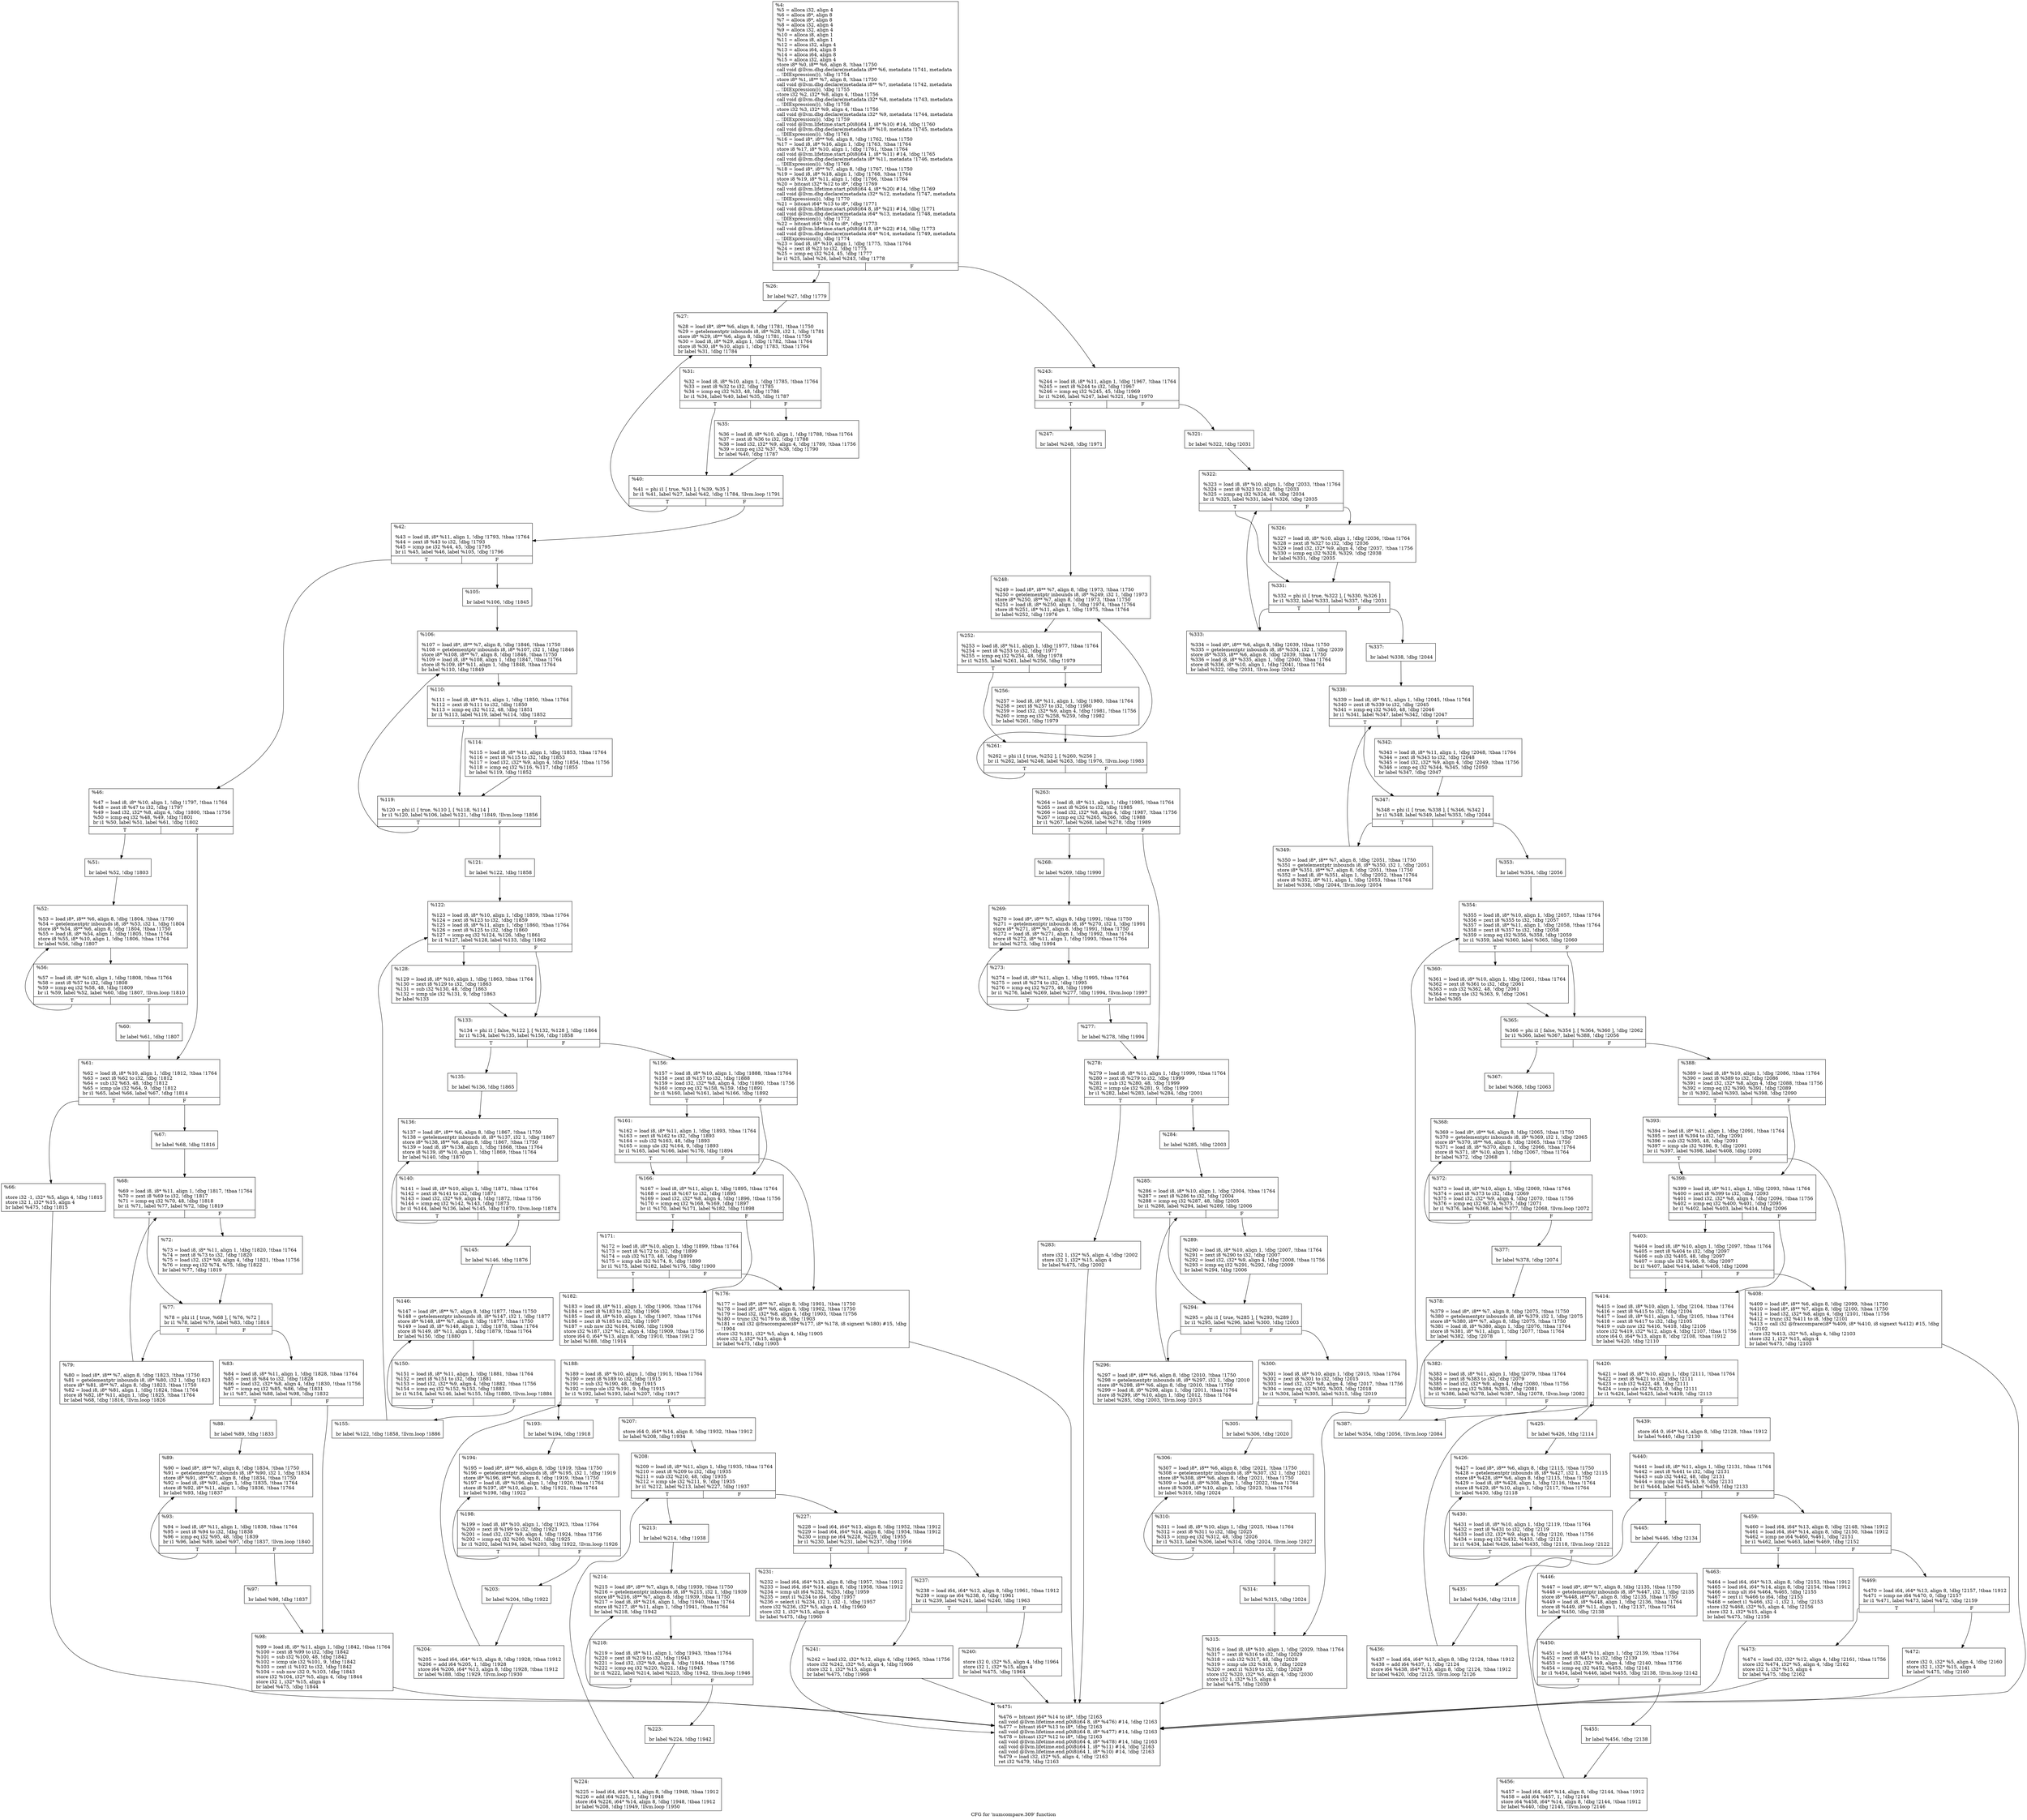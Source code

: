 digraph "CFG for 'numcompare.309' function" {
	label="CFG for 'numcompare.309' function";

	Node0x228cbb0 [shape=record,label="{%4:\l  %5 = alloca i32, align 4\l  %6 = alloca i8*, align 8\l  %7 = alloca i8*, align 8\l  %8 = alloca i32, align 4\l  %9 = alloca i32, align 4\l  %10 = alloca i8, align 1\l  %11 = alloca i8, align 1\l  %12 = alloca i32, align 4\l  %13 = alloca i64, align 8\l  %14 = alloca i64, align 8\l  %15 = alloca i32, align 4\l  store i8* %0, i8** %6, align 8, !tbaa !1750\l  call void @llvm.dbg.declare(metadata i8** %6, metadata !1741, metadata\l... !DIExpression()), !dbg !1754\l  store i8* %1, i8** %7, align 8, !tbaa !1750\l  call void @llvm.dbg.declare(metadata i8** %7, metadata !1742, metadata\l... !DIExpression()), !dbg !1755\l  store i32 %2, i32* %8, align 4, !tbaa !1756\l  call void @llvm.dbg.declare(metadata i32* %8, metadata !1743, metadata\l... !DIExpression()), !dbg !1758\l  store i32 %3, i32* %9, align 4, !tbaa !1756\l  call void @llvm.dbg.declare(metadata i32* %9, metadata !1744, metadata\l... !DIExpression()), !dbg !1759\l  call void @llvm.lifetime.start.p0i8(i64 1, i8* %10) #14, !dbg !1760\l  call void @llvm.dbg.declare(metadata i8* %10, metadata !1745, metadata\l... !DIExpression()), !dbg !1761\l  %16 = load i8*, i8** %6, align 8, !dbg !1762, !tbaa !1750\l  %17 = load i8, i8* %16, align 1, !dbg !1763, !tbaa !1764\l  store i8 %17, i8* %10, align 1, !dbg !1761, !tbaa !1764\l  call void @llvm.lifetime.start.p0i8(i64 1, i8* %11) #14, !dbg !1765\l  call void @llvm.dbg.declare(metadata i8* %11, metadata !1746, metadata\l... !DIExpression()), !dbg !1766\l  %18 = load i8*, i8** %7, align 8, !dbg !1767, !tbaa !1750\l  %19 = load i8, i8* %18, align 1, !dbg !1768, !tbaa !1764\l  store i8 %19, i8* %11, align 1, !dbg !1766, !tbaa !1764\l  %20 = bitcast i32* %12 to i8*, !dbg !1769\l  call void @llvm.lifetime.start.p0i8(i64 4, i8* %20) #14, !dbg !1769\l  call void @llvm.dbg.declare(metadata i32* %12, metadata !1747, metadata\l... !DIExpression()), !dbg !1770\l  %21 = bitcast i64* %13 to i8*, !dbg !1771\l  call void @llvm.lifetime.start.p0i8(i64 8, i8* %21) #14, !dbg !1771\l  call void @llvm.dbg.declare(metadata i64* %13, metadata !1748, metadata\l... !DIExpression()), !dbg !1772\l  %22 = bitcast i64* %14 to i8*, !dbg !1773\l  call void @llvm.lifetime.start.p0i8(i64 8, i8* %22) #14, !dbg !1773\l  call void @llvm.dbg.declare(metadata i64* %14, metadata !1749, metadata\l... !DIExpression()), !dbg !1774\l  %23 = load i8, i8* %10, align 1, !dbg !1775, !tbaa !1764\l  %24 = zext i8 %23 to i32, !dbg !1775\l  %25 = icmp eq i32 %24, 45, !dbg !1777\l  br i1 %25, label %26, label %243, !dbg !1778\l|{<s0>T|<s1>F}}"];
	Node0x228cbb0:s0 -> Node0x228e180;
	Node0x228cbb0:s1 -> Node0x228f580;
	Node0x228e180 [shape=record,label="{%26:\l\l  br label %27, !dbg !1779\l}"];
	Node0x228e180 -> Node0x228e1d0;
	Node0x228e1d0 [shape=record,label="{%27:\l\l  %28 = load i8*, i8** %6, align 8, !dbg !1781, !tbaa !1750\l  %29 = getelementptr inbounds i8, i8* %28, i32 1, !dbg !1781\l  store i8* %29, i8** %6, align 8, !dbg !1781, !tbaa !1750\l  %30 = load i8, i8* %29, align 1, !dbg !1782, !tbaa !1764\l  store i8 %30, i8* %10, align 1, !dbg !1783, !tbaa !1764\l  br label %31, !dbg !1784\l}"];
	Node0x228e1d0 -> Node0x228e220;
	Node0x228e220 [shape=record,label="{%31:\l\l  %32 = load i8, i8* %10, align 1, !dbg !1785, !tbaa !1764\l  %33 = zext i8 %32 to i32, !dbg !1785\l  %34 = icmp eq i32 %33, 48, !dbg !1786\l  br i1 %34, label %40, label %35, !dbg !1787\l|{<s0>T|<s1>F}}"];
	Node0x228e220:s0 -> Node0x228e2c0;
	Node0x228e220:s1 -> Node0x228e270;
	Node0x228e270 [shape=record,label="{%35:\l\l  %36 = load i8, i8* %10, align 1, !dbg !1788, !tbaa !1764\l  %37 = zext i8 %36 to i32, !dbg !1788\l  %38 = load i32, i32* %9, align 4, !dbg !1789, !tbaa !1756\l  %39 = icmp eq i32 %37, %38, !dbg !1790\l  br label %40, !dbg !1787\l}"];
	Node0x228e270 -> Node0x228e2c0;
	Node0x228e2c0 [shape=record,label="{%40:\l\l  %41 = phi i1 [ true, %31 ], [ %39, %35 ]\l  br i1 %41, label %27, label %42, !dbg !1784, !llvm.loop !1791\l|{<s0>T|<s1>F}}"];
	Node0x228e2c0:s0 -> Node0x228e1d0;
	Node0x228e2c0:s1 -> Node0x228e310;
	Node0x228e310 [shape=record,label="{%42:\l\l  %43 = load i8, i8* %11, align 1, !dbg !1793, !tbaa !1764\l  %44 = zext i8 %43 to i32, !dbg !1793\l  %45 = icmp ne i32 %44, 45, !dbg !1795\l  br i1 %45, label %46, label %105, !dbg !1796\l|{<s0>T|<s1>F}}"];
	Node0x228e310:s0 -> Node0x228e360;
	Node0x228e310:s1 -> Node0x228e900;
	Node0x228e360 [shape=record,label="{%46:\l\l  %47 = load i8, i8* %10, align 1, !dbg !1797, !tbaa !1764\l  %48 = zext i8 %47 to i32, !dbg !1797\l  %49 = load i32, i32* %8, align 4, !dbg !1800, !tbaa !1756\l  %50 = icmp eq i32 %48, %49, !dbg !1801\l  br i1 %50, label %51, label %61, !dbg !1802\l|{<s0>T|<s1>F}}"];
	Node0x228e360:s0 -> Node0x228e3b0;
	Node0x228e360:s1 -> Node0x228e4f0;
	Node0x228e3b0 [shape=record,label="{%51:\l\l  br label %52, !dbg !1803\l}"];
	Node0x228e3b0 -> Node0x228e400;
	Node0x228e400 [shape=record,label="{%52:\l\l  %53 = load i8*, i8** %6, align 8, !dbg !1804, !tbaa !1750\l  %54 = getelementptr inbounds i8, i8* %53, i32 1, !dbg !1804\l  store i8* %54, i8** %6, align 8, !dbg !1804, !tbaa !1750\l  %55 = load i8, i8* %54, align 1, !dbg !1805, !tbaa !1764\l  store i8 %55, i8* %10, align 1, !dbg !1806, !tbaa !1764\l  br label %56, !dbg !1807\l}"];
	Node0x228e400 -> Node0x228e450;
	Node0x228e450 [shape=record,label="{%56:\l\l  %57 = load i8, i8* %10, align 1, !dbg !1808, !tbaa !1764\l  %58 = zext i8 %57 to i32, !dbg !1808\l  %59 = icmp eq i32 %58, 48, !dbg !1809\l  br i1 %59, label %52, label %60, !dbg !1807, !llvm.loop !1810\l|{<s0>T|<s1>F}}"];
	Node0x228e450:s0 -> Node0x228e400;
	Node0x228e450:s1 -> Node0x228e4a0;
	Node0x228e4a0 [shape=record,label="{%60:\l\l  br label %61, !dbg !1807\l}"];
	Node0x228e4a0 -> Node0x228e4f0;
	Node0x228e4f0 [shape=record,label="{%61:\l\l  %62 = load i8, i8* %10, align 1, !dbg !1812, !tbaa !1764\l  %63 = zext i8 %62 to i32, !dbg !1812\l  %64 = sub i32 %63, 48, !dbg !1812\l  %65 = icmp ule i32 %64, 9, !dbg !1812\l  br i1 %65, label %66, label %67, !dbg !1814\l|{<s0>T|<s1>F}}"];
	Node0x228e4f0:s0 -> Node0x228e540;
	Node0x228e4f0:s1 -> Node0x228e590;
	Node0x228e540 [shape=record,label="{%66:\l\l  store i32 -1, i32* %5, align 4, !dbg !1815\l  store i32 1, i32* %15, align 4\l  br label %475, !dbg !1815\l}"];
	Node0x228e540 -> Node0x2290b10;
	Node0x228e590 [shape=record,label="{%67:\l\l  br label %68, !dbg !1816\l}"];
	Node0x228e590 -> Node0x228e5e0;
	Node0x228e5e0 [shape=record,label="{%68:\l\l  %69 = load i8, i8* %11, align 1, !dbg !1817, !tbaa !1764\l  %70 = zext i8 %69 to i32, !dbg !1817\l  %71 = icmp eq i32 %70, 48, !dbg !1818\l  br i1 %71, label %77, label %72, !dbg !1819\l|{<s0>T|<s1>F}}"];
	Node0x228e5e0:s0 -> Node0x228e680;
	Node0x228e5e0:s1 -> Node0x228e630;
	Node0x228e630 [shape=record,label="{%72:\l\l  %73 = load i8, i8* %11, align 1, !dbg !1820, !tbaa !1764\l  %74 = zext i8 %73 to i32, !dbg !1820\l  %75 = load i32, i32* %9, align 4, !dbg !1821, !tbaa !1756\l  %76 = icmp eq i32 %74, %75, !dbg !1822\l  br label %77, !dbg !1819\l}"];
	Node0x228e630 -> Node0x228e680;
	Node0x228e680 [shape=record,label="{%77:\l\l  %78 = phi i1 [ true, %68 ], [ %76, %72 ]\l  br i1 %78, label %79, label %83, !dbg !1816\l|{<s0>T|<s1>F}}"];
	Node0x228e680:s0 -> Node0x228e6d0;
	Node0x228e680:s1 -> Node0x228e720;
	Node0x228e6d0 [shape=record,label="{%79:\l\l  %80 = load i8*, i8** %7, align 8, !dbg !1823, !tbaa !1750\l  %81 = getelementptr inbounds i8, i8* %80, i32 1, !dbg !1823\l  store i8* %81, i8** %7, align 8, !dbg !1823, !tbaa !1750\l  %82 = load i8, i8* %81, align 1, !dbg !1824, !tbaa !1764\l  store i8 %82, i8* %11, align 1, !dbg !1825, !tbaa !1764\l  br label %68, !dbg !1816, !llvm.loop !1826\l}"];
	Node0x228e6d0 -> Node0x228e5e0;
	Node0x228e720 [shape=record,label="{%83:\l\l  %84 = load i8, i8* %11, align 1, !dbg !1828, !tbaa !1764\l  %85 = zext i8 %84 to i32, !dbg !1828\l  %86 = load i32, i32* %8, align 4, !dbg !1830, !tbaa !1756\l  %87 = icmp eq i32 %85, %86, !dbg !1831\l  br i1 %87, label %88, label %98, !dbg !1832\l|{<s0>T|<s1>F}}"];
	Node0x228e720:s0 -> Node0x228e770;
	Node0x228e720:s1 -> Node0x228e8b0;
	Node0x228e770 [shape=record,label="{%88:\l\l  br label %89, !dbg !1833\l}"];
	Node0x228e770 -> Node0x228e7c0;
	Node0x228e7c0 [shape=record,label="{%89:\l\l  %90 = load i8*, i8** %7, align 8, !dbg !1834, !tbaa !1750\l  %91 = getelementptr inbounds i8, i8* %90, i32 1, !dbg !1834\l  store i8* %91, i8** %7, align 8, !dbg !1834, !tbaa !1750\l  %92 = load i8, i8* %91, align 1, !dbg !1835, !tbaa !1764\l  store i8 %92, i8* %11, align 1, !dbg !1836, !tbaa !1764\l  br label %93, !dbg !1837\l}"];
	Node0x228e7c0 -> Node0x228e810;
	Node0x228e810 [shape=record,label="{%93:\l\l  %94 = load i8, i8* %11, align 1, !dbg !1838, !tbaa !1764\l  %95 = zext i8 %94 to i32, !dbg !1838\l  %96 = icmp eq i32 %95, 48, !dbg !1839\l  br i1 %96, label %89, label %97, !dbg !1837, !llvm.loop !1840\l|{<s0>T|<s1>F}}"];
	Node0x228e810:s0 -> Node0x228e7c0;
	Node0x228e810:s1 -> Node0x228e860;
	Node0x228e860 [shape=record,label="{%97:\l\l  br label %98, !dbg !1837\l}"];
	Node0x228e860 -> Node0x228e8b0;
	Node0x228e8b0 [shape=record,label="{%98:\l\l  %99 = load i8, i8* %11, align 1, !dbg !1842, !tbaa !1764\l  %100 = zext i8 %99 to i32, !dbg !1842\l  %101 = sub i32 %100, 48, !dbg !1842\l  %102 = icmp ule i32 %101, 9, !dbg !1842\l  %103 = zext i1 %102 to i32, !dbg !1842\l  %104 = sub nsw i32 0, %103, !dbg !1843\l  store i32 %104, i32* %5, align 4, !dbg !1844\l  store i32 1, i32* %15, align 4\l  br label %475, !dbg !1844\l}"];
	Node0x228e8b0 -> Node0x2290b10;
	Node0x228e900 [shape=record,label="{%105:\l\l  br label %106, !dbg !1845\l}"];
	Node0x228e900 -> Node0x228e950;
	Node0x228e950 [shape=record,label="{%106:\l\l  %107 = load i8*, i8** %7, align 8, !dbg !1846, !tbaa !1750\l  %108 = getelementptr inbounds i8, i8* %107, i32 1, !dbg !1846\l  store i8* %108, i8** %7, align 8, !dbg !1846, !tbaa !1750\l  %109 = load i8, i8* %108, align 1, !dbg !1847, !tbaa !1764\l  store i8 %109, i8* %11, align 1, !dbg !1848, !tbaa !1764\l  br label %110, !dbg !1849\l}"];
	Node0x228e950 -> Node0x228e9a0;
	Node0x228e9a0 [shape=record,label="{%110:\l\l  %111 = load i8, i8* %11, align 1, !dbg !1850, !tbaa !1764\l  %112 = zext i8 %111 to i32, !dbg !1850\l  %113 = icmp eq i32 %112, 48, !dbg !1851\l  br i1 %113, label %119, label %114, !dbg !1852\l|{<s0>T|<s1>F}}"];
	Node0x228e9a0:s0 -> Node0x228ea40;
	Node0x228e9a0:s1 -> Node0x228e9f0;
	Node0x228e9f0 [shape=record,label="{%114:\l\l  %115 = load i8, i8* %11, align 1, !dbg !1853, !tbaa !1764\l  %116 = zext i8 %115 to i32, !dbg !1853\l  %117 = load i32, i32* %9, align 4, !dbg !1854, !tbaa !1756\l  %118 = icmp eq i32 %116, %117, !dbg !1855\l  br label %119, !dbg !1852\l}"];
	Node0x228e9f0 -> Node0x228ea40;
	Node0x228ea40 [shape=record,label="{%119:\l\l  %120 = phi i1 [ true, %110 ], [ %118, %114 ]\l  br i1 %120, label %106, label %121, !dbg !1849, !llvm.loop !1856\l|{<s0>T|<s1>F}}"];
	Node0x228ea40:s0 -> Node0x228e950;
	Node0x228ea40:s1 -> Node0x228ea90;
	Node0x228ea90 [shape=record,label="{%121:\l\l  br label %122, !dbg !1858\l}"];
	Node0x228ea90 -> Node0x228eae0;
	Node0x228eae0 [shape=record,label="{%122:\l\l  %123 = load i8, i8* %10, align 1, !dbg !1859, !tbaa !1764\l  %124 = zext i8 %123 to i32, !dbg !1859\l  %125 = load i8, i8* %11, align 1, !dbg !1860, !tbaa !1764\l  %126 = zext i8 %125 to i32, !dbg !1860\l  %127 = icmp eq i32 %124, %126, !dbg !1861\l  br i1 %127, label %128, label %133, !dbg !1862\l|{<s0>T|<s1>F}}"];
	Node0x228eae0:s0 -> Node0x228eb30;
	Node0x228eae0:s1 -> Node0x228eb80;
	Node0x228eb30 [shape=record,label="{%128:\l\l  %129 = load i8, i8* %10, align 1, !dbg !1863, !tbaa !1764\l  %130 = zext i8 %129 to i32, !dbg !1863\l  %131 = sub i32 %130, 48, !dbg !1863\l  %132 = icmp ule i32 %131, 9, !dbg !1863\l  br label %133\l}"];
	Node0x228eb30 -> Node0x228eb80;
	Node0x228eb80 [shape=record,label="{%133:\l\l  %134 = phi i1 [ false, %122 ], [ %132, %128 ], !dbg !1864\l  br i1 %134, label %135, label %156, !dbg !1858\l|{<s0>T|<s1>F}}"];
	Node0x228eb80:s0 -> Node0x228ebd0;
	Node0x228eb80:s1 -> Node0x228ee00;
	Node0x228ebd0 [shape=record,label="{%135:\l\l  br label %136, !dbg !1865\l}"];
	Node0x228ebd0 -> Node0x228ec20;
	Node0x228ec20 [shape=record,label="{%136:\l\l  %137 = load i8*, i8** %6, align 8, !dbg !1867, !tbaa !1750\l  %138 = getelementptr inbounds i8, i8* %137, i32 1, !dbg !1867\l  store i8* %138, i8** %6, align 8, !dbg !1867, !tbaa !1750\l  %139 = load i8, i8* %138, align 1, !dbg !1868, !tbaa !1764\l  store i8 %139, i8* %10, align 1, !dbg !1869, !tbaa !1764\l  br label %140, !dbg !1870\l}"];
	Node0x228ec20 -> Node0x228ec70;
	Node0x228ec70 [shape=record,label="{%140:\l\l  %141 = load i8, i8* %10, align 1, !dbg !1871, !tbaa !1764\l  %142 = zext i8 %141 to i32, !dbg !1871\l  %143 = load i32, i32* %9, align 4, !dbg !1872, !tbaa !1756\l  %144 = icmp eq i32 %142, %143, !dbg !1873\l  br i1 %144, label %136, label %145, !dbg !1870, !llvm.loop !1874\l|{<s0>T|<s1>F}}"];
	Node0x228ec70:s0 -> Node0x228ec20;
	Node0x228ec70:s1 -> Node0x228ecc0;
	Node0x228ecc0 [shape=record,label="{%145:\l\l  br label %146, !dbg !1876\l}"];
	Node0x228ecc0 -> Node0x228ed10;
	Node0x228ed10 [shape=record,label="{%146:\l\l  %147 = load i8*, i8** %7, align 8, !dbg !1877, !tbaa !1750\l  %148 = getelementptr inbounds i8, i8* %147, i32 1, !dbg !1877\l  store i8* %148, i8** %7, align 8, !dbg !1877, !tbaa !1750\l  %149 = load i8, i8* %148, align 1, !dbg !1878, !tbaa !1764\l  store i8 %149, i8* %11, align 1, !dbg !1879, !tbaa !1764\l  br label %150, !dbg !1880\l}"];
	Node0x228ed10 -> Node0x228ed60;
	Node0x228ed60 [shape=record,label="{%150:\l\l  %151 = load i8, i8* %11, align 1, !dbg !1881, !tbaa !1764\l  %152 = zext i8 %151 to i32, !dbg !1881\l  %153 = load i32, i32* %9, align 4, !dbg !1882, !tbaa !1756\l  %154 = icmp eq i32 %152, %153, !dbg !1883\l  br i1 %154, label %146, label %155, !dbg !1880, !llvm.loop !1884\l|{<s0>T|<s1>F}}"];
	Node0x228ed60:s0 -> Node0x228ed10;
	Node0x228ed60:s1 -> Node0x228edb0;
	Node0x228edb0 [shape=record,label="{%155:\l\l  br label %122, !dbg !1858, !llvm.loop !1886\l}"];
	Node0x228edb0 -> Node0x228eae0;
	Node0x228ee00 [shape=record,label="{%156:\l\l  %157 = load i8, i8* %10, align 1, !dbg !1888, !tbaa !1764\l  %158 = zext i8 %157 to i32, !dbg !1888\l  %159 = load i32, i32* %8, align 4, !dbg !1890, !tbaa !1756\l  %160 = icmp eq i32 %158, %159, !dbg !1891\l  br i1 %160, label %161, label %166, !dbg !1892\l|{<s0>T|<s1>F}}"];
	Node0x228ee00:s0 -> Node0x228ee50;
	Node0x228ee00:s1 -> Node0x228eea0;
	Node0x228ee50 [shape=record,label="{%161:\l\l  %162 = load i8, i8* %11, align 1, !dbg !1893, !tbaa !1764\l  %163 = zext i8 %162 to i32, !dbg !1893\l  %164 = sub i32 %163, 48, !dbg !1893\l  %165 = icmp ule i32 %164, 9, !dbg !1893\l  br i1 %165, label %166, label %176, !dbg !1894\l|{<s0>T|<s1>F}}"];
	Node0x228ee50:s0 -> Node0x228eea0;
	Node0x228ee50:s1 -> Node0x228ef40;
	Node0x228eea0 [shape=record,label="{%166:\l\l  %167 = load i8, i8* %11, align 1, !dbg !1895, !tbaa !1764\l  %168 = zext i8 %167 to i32, !dbg !1895\l  %169 = load i32, i32* %8, align 4, !dbg !1896, !tbaa !1756\l  %170 = icmp eq i32 %168, %169, !dbg !1897\l  br i1 %170, label %171, label %182, !dbg !1898\l|{<s0>T|<s1>F}}"];
	Node0x228eea0:s0 -> Node0x228eef0;
	Node0x228eea0:s1 -> Node0x228ef90;
	Node0x228eef0 [shape=record,label="{%171:\l\l  %172 = load i8, i8* %10, align 1, !dbg !1899, !tbaa !1764\l  %173 = zext i8 %172 to i32, !dbg !1899\l  %174 = sub i32 %173, 48, !dbg !1899\l  %175 = icmp ule i32 %174, 9, !dbg !1899\l  br i1 %175, label %182, label %176, !dbg !1900\l|{<s0>T|<s1>F}}"];
	Node0x228eef0:s0 -> Node0x228ef90;
	Node0x228eef0:s1 -> Node0x228ef40;
	Node0x228ef40 [shape=record,label="{%176:\l\l  %177 = load i8*, i8** %7, align 8, !dbg !1901, !tbaa !1750\l  %178 = load i8*, i8** %6, align 8, !dbg !1902, !tbaa !1750\l  %179 = load i32, i32* %8, align 4, !dbg !1903, !tbaa !1756\l  %180 = trunc i32 %179 to i8, !dbg !1903\l  %181 = call i32 @fraccompare(i8* %177, i8* %178, i8 signext %180) #15, !dbg\l... !1904\l  store i32 %181, i32* %5, align 4, !dbg !1905\l  store i32 1, i32* %15, align 4\l  br label %475, !dbg !1905\l}"];
	Node0x228ef40 -> Node0x2290b10;
	Node0x228ef90 [shape=record,label="{%182:\l\l  %183 = load i8, i8* %11, align 1, !dbg !1906, !tbaa !1764\l  %184 = zext i8 %183 to i32, !dbg !1906\l  %185 = load i8, i8* %10, align 1, !dbg !1907, !tbaa !1764\l  %186 = zext i8 %185 to i32, !dbg !1907\l  %187 = sub nsw i32 %184, %186, !dbg !1908\l  store i32 %187, i32* %12, align 4, !dbg !1909, !tbaa !1756\l  store i64 0, i64* %13, align 8, !dbg !1910, !tbaa !1912\l  br label %188, !dbg !1914\l}"];
	Node0x228ef90 -> Node0x228efe0;
	Node0x228efe0 [shape=record,label="{%188:\l\l  %189 = load i8, i8* %10, align 1, !dbg !1915, !tbaa !1764\l  %190 = zext i8 %189 to i32, !dbg !1915\l  %191 = sub i32 %190, 48, !dbg !1915\l  %192 = icmp ule i32 %191, 9, !dbg !1915\l  br i1 %192, label %193, label %207, !dbg !1917\l|{<s0>T|<s1>F}}"];
	Node0x228efe0:s0 -> Node0x228f030;
	Node0x228efe0:s1 -> Node0x228f1c0;
	Node0x228f030 [shape=record,label="{%193:\l\l  br label %194, !dbg !1918\l}"];
	Node0x228f030 -> Node0x228f080;
	Node0x228f080 [shape=record,label="{%194:\l\l  %195 = load i8*, i8** %6, align 8, !dbg !1919, !tbaa !1750\l  %196 = getelementptr inbounds i8, i8* %195, i32 1, !dbg !1919\l  store i8* %196, i8** %6, align 8, !dbg !1919, !tbaa !1750\l  %197 = load i8, i8* %196, align 1, !dbg !1920, !tbaa !1764\l  store i8 %197, i8* %10, align 1, !dbg !1921, !tbaa !1764\l  br label %198, !dbg !1922\l}"];
	Node0x228f080 -> Node0x228f0d0;
	Node0x228f0d0 [shape=record,label="{%198:\l\l  %199 = load i8, i8* %10, align 1, !dbg !1923, !tbaa !1764\l  %200 = zext i8 %199 to i32, !dbg !1923\l  %201 = load i32, i32* %9, align 4, !dbg !1924, !tbaa !1756\l  %202 = icmp eq i32 %200, %201, !dbg !1925\l  br i1 %202, label %194, label %203, !dbg !1922, !llvm.loop !1926\l|{<s0>T|<s1>F}}"];
	Node0x228f0d0:s0 -> Node0x228f080;
	Node0x228f0d0:s1 -> Node0x228f120;
	Node0x228f120 [shape=record,label="{%203:\l\l  br label %204, !dbg !1922\l}"];
	Node0x228f120 -> Node0x228f170;
	Node0x228f170 [shape=record,label="{%204:\l\l  %205 = load i64, i64* %13, align 8, !dbg !1928, !tbaa !1912\l  %206 = add i64 %205, 1, !dbg !1928\l  store i64 %206, i64* %13, align 8, !dbg !1928, !tbaa !1912\l  br label %188, !dbg !1929, !llvm.loop !1930\l}"];
	Node0x228f170 -> Node0x228efe0;
	Node0x228f1c0 [shape=record,label="{%207:\l\l  store i64 0, i64* %14, align 8, !dbg !1932, !tbaa !1912\l  br label %208, !dbg !1934\l}"];
	Node0x228f1c0 -> Node0x228f210;
	Node0x228f210 [shape=record,label="{%208:\l\l  %209 = load i8, i8* %11, align 1, !dbg !1935, !tbaa !1764\l  %210 = zext i8 %209 to i32, !dbg !1935\l  %211 = sub i32 %210, 48, !dbg !1935\l  %212 = icmp ule i32 %211, 9, !dbg !1935\l  br i1 %212, label %213, label %227, !dbg !1937\l|{<s0>T|<s1>F}}"];
	Node0x228f210:s0 -> Node0x228f260;
	Node0x228f210:s1 -> Node0x228f3f0;
	Node0x228f260 [shape=record,label="{%213:\l\l  br label %214, !dbg !1938\l}"];
	Node0x228f260 -> Node0x228f2b0;
	Node0x228f2b0 [shape=record,label="{%214:\l\l  %215 = load i8*, i8** %7, align 8, !dbg !1939, !tbaa !1750\l  %216 = getelementptr inbounds i8, i8* %215, i32 1, !dbg !1939\l  store i8* %216, i8** %7, align 8, !dbg !1939, !tbaa !1750\l  %217 = load i8, i8* %216, align 1, !dbg !1940, !tbaa !1764\l  store i8 %217, i8* %11, align 1, !dbg !1941, !tbaa !1764\l  br label %218, !dbg !1942\l}"];
	Node0x228f2b0 -> Node0x228f300;
	Node0x228f300 [shape=record,label="{%218:\l\l  %219 = load i8, i8* %11, align 1, !dbg !1943, !tbaa !1764\l  %220 = zext i8 %219 to i32, !dbg !1943\l  %221 = load i32, i32* %9, align 4, !dbg !1944, !tbaa !1756\l  %222 = icmp eq i32 %220, %221, !dbg !1945\l  br i1 %222, label %214, label %223, !dbg !1942, !llvm.loop !1946\l|{<s0>T|<s1>F}}"];
	Node0x228f300:s0 -> Node0x228f2b0;
	Node0x228f300:s1 -> Node0x228f350;
	Node0x228f350 [shape=record,label="{%223:\l\l  br label %224, !dbg !1942\l}"];
	Node0x228f350 -> Node0x228f3a0;
	Node0x228f3a0 [shape=record,label="{%224:\l\l  %225 = load i64, i64* %14, align 8, !dbg !1948, !tbaa !1912\l  %226 = add i64 %225, 1, !dbg !1948\l  store i64 %226, i64* %14, align 8, !dbg !1948, !tbaa !1912\l  br label %208, !dbg !1949, !llvm.loop !1950\l}"];
	Node0x228f3a0 -> Node0x228f210;
	Node0x228f3f0 [shape=record,label="{%227:\l\l  %228 = load i64, i64* %13, align 8, !dbg !1952, !tbaa !1912\l  %229 = load i64, i64* %14, align 8, !dbg !1954, !tbaa !1912\l  %230 = icmp ne i64 %228, %229, !dbg !1955\l  br i1 %230, label %231, label %237, !dbg !1956\l|{<s0>T|<s1>F}}"];
	Node0x228f3f0:s0 -> Node0x228f440;
	Node0x228f3f0:s1 -> Node0x228f490;
	Node0x228f440 [shape=record,label="{%231:\l\l  %232 = load i64, i64* %13, align 8, !dbg !1957, !tbaa !1912\l  %233 = load i64, i64* %14, align 8, !dbg !1958, !tbaa !1912\l  %234 = icmp ult i64 %232, %233, !dbg !1959\l  %235 = zext i1 %234 to i64, !dbg !1957\l  %236 = select i1 %234, i32 1, i32 -1, !dbg !1957\l  store i32 %236, i32* %5, align 4, !dbg !1960\l  store i32 1, i32* %15, align 4\l  br label %475, !dbg !1960\l}"];
	Node0x228f440 -> Node0x2290b10;
	Node0x228f490 [shape=record,label="{%237:\l\l  %238 = load i64, i64* %13, align 8, !dbg !1961, !tbaa !1912\l  %239 = icmp ne i64 %238, 0, !dbg !1961\l  br i1 %239, label %241, label %240, !dbg !1963\l|{<s0>T|<s1>F}}"];
	Node0x228f490:s0 -> Node0x228f530;
	Node0x228f490:s1 -> Node0x228f4e0;
	Node0x228f4e0 [shape=record,label="{%240:\l\l  store i32 0, i32* %5, align 4, !dbg !1964\l  store i32 1, i32* %15, align 4\l  br label %475, !dbg !1964\l}"];
	Node0x228f4e0 -> Node0x2290b10;
	Node0x228f530 [shape=record,label="{%241:\l\l  %242 = load i32, i32* %12, align 4, !dbg !1965, !tbaa !1756\l  store i32 %242, i32* %5, align 4, !dbg !1966\l  store i32 1, i32* %15, align 4\l  br label %475, !dbg !1966\l}"];
	Node0x228f530 -> Node0x2290b10;
	Node0x228f580 [shape=record,label="{%243:\l\l  %244 = load i8, i8* %11, align 1, !dbg !1967, !tbaa !1764\l  %245 = zext i8 %244 to i32, !dbg !1967\l  %246 = icmp eq i32 %245, 45, !dbg !1969\l  br i1 %246, label %247, label %321, !dbg !1970\l|{<s0>T|<s1>F}}"];
	Node0x228f580:s0 -> Node0x228f5d0;
	Node0x228f580:s1 -> Node0x228fd00;
	Node0x228f5d0 [shape=record,label="{%247:\l\l  br label %248, !dbg !1971\l}"];
	Node0x228f5d0 -> Node0x228f620;
	Node0x228f620 [shape=record,label="{%248:\l\l  %249 = load i8*, i8** %7, align 8, !dbg !1973, !tbaa !1750\l  %250 = getelementptr inbounds i8, i8* %249, i32 1, !dbg !1973\l  store i8* %250, i8** %7, align 8, !dbg !1973, !tbaa !1750\l  %251 = load i8, i8* %250, align 1, !dbg !1974, !tbaa !1764\l  store i8 %251, i8* %11, align 1, !dbg !1975, !tbaa !1764\l  br label %252, !dbg !1976\l}"];
	Node0x228f620 -> Node0x228f670;
	Node0x228f670 [shape=record,label="{%252:\l\l  %253 = load i8, i8* %11, align 1, !dbg !1977, !tbaa !1764\l  %254 = zext i8 %253 to i32, !dbg !1977\l  %255 = icmp eq i32 %254, 48, !dbg !1978\l  br i1 %255, label %261, label %256, !dbg !1979\l|{<s0>T|<s1>F}}"];
	Node0x228f670:s0 -> Node0x228f710;
	Node0x228f670:s1 -> Node0x228f6c0;
	Node0x228f6c0 [shape=record,label="{%256:\l\l  %257 = load i8, i8* %11, align 1, !dbg !1980, !tbaa !1764\l  %258 = zext i8 %257 to i32, !dbg !1980\l  %259 = load i32, i32* %9, align 4, !dbg !1981, !tbaa !1756\l  %260 = icmp eq i32 %258, %259, !dbg !1982\l  br label %261, !dbg !1979\l}"];
	Node0x228f6c0 -> Node0x228f710;
	Node0x228f710 [shape=record,label="{%261:\l\l  %262 = phi i1 [ true, %252 ], [ %260, %256 ]\l  br i1 %262, label %248, label %263, !dbg !1976, !llvm.loop !1983\l|{<s0>T|<s1>F}}"];
	Node0x228f710:s0 -> Node0x228f620;
	Node0x228f710:s1 -> Node0x228f760;
	Node0x228f760 [shape=record,label="{%263:\l\l  %264 = load i8, i8* %11, align 1, !dbg !1985, !tbaa !1764\l  %265 = zext i8 %264 to i32, !dbg !1985\l  %266 = load i32, i32* %8, align 4, !dbg !1987, !tbaa !1756\l  %267 = icmp eq i32 %265, %266, !dbg !1988\l  br i1 %267, label %268, label %278, !dbg !1989\l|{<s0>T|<s1>F}}"];
	Node0x228f760:s0 -> Node0x228f7b0;
	Node0x228f760:s1 -> Node0x228f8f0;
	Node0x228f7b0 [shape=record,label="{%268:\l\l  br label %269, !dbg !1990\l}"];
	Node0x228f7b0 -> Node0x228f800;
	Node0x228f800 [shape=record,label="{%269:\l\l  %270 = load i8*, i8** %7, align 8, !dbg !1991, !tbaa !1750\l  %271 = getelementptr inbounds i8, i8* %270, i32 1, !dbg !1991\l  store i8* %271, i8** %7, align 8, !dbg !1991, !tbaa !1750\l  %272 = load i8, i8* %271, align 1, !dbg !1992, !tbaa !1764\l  store i8 %272, i8* %11, align 1, !dbg !1993, !tbaa !1764\l  br label %273, !dbg !1994\l}"];
	Node0x228f800 -> Node0x228f850;
	Node0x228f850 [shape=record,label="{%273:\l\l  %274 = load i8, i8* %11, align 1, !dbg !1995, !tbaa !1764\l  %275 = zext i8 %274 to i32, !dbg !1995\l  %276 = icmp eq i32 %275, 48, !dbg !1996\l  br i1 %276, label %269, label %277, !dbg !1994, !llvm.loop !1997\l|{<s0>T|<s1>F}}"];
	Node0x228f850:s0 -> Node0x228f800;
	Node0x228f850:s1 -> Node0x228f8a0;
	Node0x228f8a0 [shape=record,label="{%277:\l\l  br label %278, !dbg !1994\l}"];
	Node0x228f8a0 -> Node0x228f8f0;
	Node0x228f8f0 [shape=record,label="{%278:\l\l  %279 = load i8, i8* %11, align 1, !dbg !1999, !tbaa !1764\l  %280 = zext i8 %279 to i32, !dbg !1999\l  %281 = sub i32 %280, 48, !dbg !1999\l  %282 = icmp ule i32 %281, 9, !dbg !1999\l  br i1 %282, label %283, label %284, !dbg !2001\l|{<s0>T|<s1>F}}"];
	Node0x228f8f0:s0 -> Node0x228f940;
	Node0x228f8f0:s1 -> Node0x228f990;
	Node0x228f940 [shape=record,label="{%283:\l\l  store i32 1, i32* %5, align 4, !dbg !2002\l  store i32 1, i32* %15, align 4\l  br label %475, !dbg !2002\l}"];
	Node0x228f940 -> Node0x2290b10;
	Node0x228f990 [shape=record,label="{%284:\l\l  br label %285, !dbg !2003\l}"];
	Node0x228f990 -> Node0x228f9e0;
	Node0x228f9e0 [shape=record,label="{%285:\l\l  %286 = load i8, i8* %10, align 1, !dbg !2004, !tbaa !1764\l  %287 = zext i8 %286 to i32, !dbg !2004\l  %288 = icmp eq i32 %287, 48, !dbg !2005\l  br i1 %288, label %294, label %289, !dbg !2006\l|{<s0>T|<s1>F}}"];
	Node0x228f9e0:s0 -> Node0x228fa80;
	Node0x228f9e0:s1 -> Node0x228fa30;
	Node0x228fa30 [shape=record,label="{%289:\l\l  %290 = load i8, i8* %10, align 1, !dbg !2007, !tbaa !1764\l  %291 = zext i8 %290 to i32, !dbg !2007\l  %292 = load i32, i32* %9, align 4, !dbg !2008, !tbaa !1756\l  %293 = icmp eq i32 %291, %292, !dbg !2009\l  br label %294, !dbg !2006\l}"];
	Node0x228fa30 -> Node0x228fa80;
	Node0x228fa80 [shape=record,label="{%294:\l\l  %295 = phi i1 [ true, %285 ], [ %293, %289 ]\l  br i1 %295, label %296, label %300, !dbg !2003\l|{<s0>T|<s1>F}}"];
	Node0x228fa80:s0 -> Node0x228fad0;
	Node0x228fa80:s1 -> Node0x228fb20;
	Node0x228fad0 [shape=record,label="{%296:\l\l  %297 = load i8*, i8** %6, align 8, !dbg !2010, !tbaa !1750\l  %298 = getelementptr inbounds i8, i8* %297, i32 1, !dbg !2010\l  store i8* %298, i8** %6, align 8, !dbg !2010, !tbaa !1750\l  %299 = load i8, i8* %298, align 1, !dbg !2011, !tbaa !1764\l  store i8 %299, i8* %10, align 1, !dbg !2012, !tbaa !1764\l  br label %285, !dbg !2003, !llvm.loop !2013\l}"];
	Node0x228fad0 -> Node0x228f9e0;
	Node0x228fb20 [shape=record,label="{%300:\l\l  %301 = load i8, i8* %10, align 1, !dbg !2015, !tbaa !1764\l  %302 = zext i8 %301 to i32, !dbg !2015\l  %303 = load i32, i32* %8, align 4, !dbg !2017, !tbaa !1756\l  %304 = icmp eq i32 %302, %303, !dbg !2018\l  br i1 %304, label %305, label %315, !dbg !2019\l|{<s0>T|<s1>F}}"];
	Node0x228fb20:s0 -> Node0x228fb70;
	Node0x228fb20:s1 -> Node0x228fcb0;
	Node0x228fb70 [shape=record,label="{%305:\l\l  br label %306, !dbg !2020\l}"];
	Node0x228fb70 -> Node0x228fbc0;
	Node0x228fbc0 [shape=record,label="{%306:\l\l  %307 = load i8*, i8** %6, align 8, !dbg !2021, !tbaa !1750\l  %308 = getelementptr inbounds i8, i8* %307, i32 1, !dbg !2021\l  store i8* %308, i8** %6, align 8, !dbg !2021, !tbaa !1750\l  %309 = load i8, i8* %308, align 1, !dbg !2022, !tbaa !1764\l  store i8 %309, i8* %10, align 1, !dbg !2023, !tbaa !1764\l  br label %310, !dbg !2024\l}"];
	Node0x228fbc0 -> Node0x228fc10;
	Node0x228fc10 [shape=record,label="{%310:\l\l  %311 = load i8, i8* %10, align 1, !dbg !2025, !tbaa !1764\l  %312 = zext i8 %311 to i32, !dbg !2025\l  %313 = icmp eq i32 %312, 48, !dbg !2026\l  br i1 %313, label %306, label %314, !dbg !2024, !llvm.loop !2027\l|{<s0>T|<s1>F}}"];
	Node0x228fc10:s0 -> Node0x228fbc0;
	Node0x228fc10:s1 -> Node0x228fc60;
	Node0x228fc60 [shape=record,label="{%314:\l\l  br label %315, !dbg !2024\l}"];
	Node0x228fc60 -> Node0x228fcb0;
	Node0x228fcb0 [shape=record,label="{%315:\l\l  %316 = load i8, i8* %10, align 1, !dbg !2029, !tbaa !1764\l  %317 = zext i8 %316 to i32, !dbg !2029\l  %318 = sub i32 %317, 48, !dbg !2029\l  %319 = icmp ule i32 %318, 9, !dbg !2029\l  %320 = zext i1 %319 to i32, !dbg !2029\l  store i32 %320, i32* %5, align 4, !dbg !2030\l  store i32 1, i32* %15, align 4\l  br label %475, !dbg !2030\l}"];
	Node0x228fcb0 -> Node0x2290b10;
	Node0x228fd00 [shape=record,label="{%321:\l\l  br label %322, !dbg !2031\l}"];
	Node0x228fd00 -> Node0x228fd50;
	Node0x228fd50 [shape=record,label="{%322:\l\l  %323 = load i8, i8* %10, align 1, !dbg !2033, !tbaa !1764\l  %324 = zext i8 %323 to i32, !dbg !2033\l  %325 = icmp eq i32 %324, 48, !dbg !2034\l  br i1 %325, label %331, label %326, !dbg !2035\l|{<s0>T|<s1>F}}"];
	Node0x228fd50:s0 -> Node0x228fdf0;
	Node0x228fd50:s1 -> Node0x228fda0;
	Node0x228fda0 [shape=record,label="{%326:\l\l  %327 = load i8, i8* %10, align 1, !dbg !2036, !tbaa !1764\l  %328 = zext i8 %327 to i32, !dbg !2036\l  %329 = load i32, i32* %9, align 4, !dbg !2037, !tbaa !1756\l  %330 = icmp eq i32 %328, %329, !dbg !2038\l  br label %331, !dbg !2035\l}"];
	Node0x228fda0 -> Node0x228fdf0;
	Node0x228fdf0 [shape=record,label="{%331:\l\l  %332 = phi i1 [ true, %322 ], [ %330, %326 ]\l  br i1 %332, label %333, label %337, !dbg !2031\l|{<s0>T|<s1>F}}"];
	Node0x228fdf0:s0 -> Node0x228fe40;
	Node0x228fdf0:s1 -> Node0x228fe90;
	Node0x228fe40 [shape=record,label="{%333:\l\l  %334 = load i8*, i8** %6, align 8, !dbg !2039, !tbaa !1750\l  %335 = getelementptr inbounds i8, i8* %334, i32 1, !dbg !2039\l  store i8* %335, i8** %6, align 8, !dbg !2039, !tbaa !1750\l  %336 = load i8, i8* %335, align 1, !dbg !2040, !tbaa !1764\l  store i8 %336, i8* %10, align 1, !dbg !2041, !tbaa !1764\l  br label %322, !dbg !2031, !llvm.loop !2042\l}"];
	Node0x228fe40 -> Node0x228fd50;
	Node0x228fe90 [shape=record,label="{%337:\l\l  br label %338, !dbg !2044\l}"];
	Node0x228fe90 -> Node0x228fee0;
	Node0x228fee0 [shape=record,label="{%338:\l\l  %339 = load i8, i8* %11, align 1, !dbg !2045, !tbaa !1764\l  %340 = zext i8 %339 to i32, !dbg !2045\l  %341 = icmp eq i32 %340, 48, !dbg !2046\l  br i1 %341, label %347, label %342, !dbg !2047\l|{<s0>T|<s1>F}}"];
	Node0x228fee0:s0 -> Node0x228ff80;
	Node0x228fee0:s1 -> Node0x228ff30;
	Node0x228ff30 [shape=record,label="{%342:\l\l  %343 = load i8, i8* %11, align 1, !dbg !2048, !tbaa !1764\l  %344 = zext i8 %343 to i32, !dbg !2048\l  %345 = load i32, i32* %9, align 4, !dbg !2049, !tbaa !1756\l  %346 = icmp eq i32 %344, %345, !dbg !2050\l  br label %347, !dbg !2047\l}"];
	Node0x228ff30 -> Node0x228ff80;
	Node0x228ff80 [shape=record,label="{%347:\l\l  %348 = phi i1 [ true, %338 ], [ %346, %342 ]\l  br i1 %348, label %349, label %353, !dbg !2044\l|{<s0>T|<s1>F}}"];
	Node0x228ff80:s0 -> Node0x228ffd0;
	Node0x228ff80:s1 -> Node0x2290020;
	Node0x228ffd0 [shape=record,label="{%349:\l\l  %350 = load i8*, i8** %7, align 8, !dbg !2051, !tbaa !1750\l  %351 = getelementptr inbounds i8, i8* %350, i32 1, !dbg !2051\l  store i8* %351, i8** %7, align 8, !dbg !2051, !tbaa !1750\l  %352 = load i8, i8* %351, align 1, !dbg !2052, !tbaa !1764\l  store i8 %352, i8* %11, align 1, !dbg !2053, !tbaa !1764\l  br label %338, !dbg !2044, !llvm.loop !2054\l}"];
	Node0x228ffd0 -> Node0x228fee0;
	Node0x2290020 [shape=record,label="{%353:\l\l  br label %354, !dbg !2056\l}"];
	Node0x2290020 -> Node0x2290070;
	Node0x2290070 [shape=record,label="{%354:\l\l  %355 = load i8, i8* %10, align 1, !dbg !2057, !tbaa !1764\l  %356 = zext i8 %355 to i32, !dbg !2057\l  %357 = load i8, i8* %11, align 1, !dbg !2058, !tbaa !1764\l  %358 = zext i8 %357 to i32, !dbg !2058\l  %359 = icmp eq i32 %356, %358, !dbg !2059\l  br i1 %359, label %360, label %365, !dbg !2060\l|{<s0>T|<s1>F}}"];
	Node0x2290070:s0 -> Node0x22900c0;
	Node0x2290070:s1 -> Node0x2290110;
	Node0x22900c0 [shape=record,label="{%360:\l\l  %361 = load i8, i8* %10, align 1, !dbg !2061, !tbaa !1764\l  %362 = zext i8 %361 to i32, !dbg !2061\l  %363 = sub i32 %362, 48, !dbg !2061\l  %364 = icmp ule i32 %363, 9, !dbg !2061\l  br label %365\l}"];
	Node0x22900c0 -> Node0x2290110;
	Node0x2290110 [shape=record,label="{%365:\l\l  %366 = phi i1 [ false, %354 ], [ %364, %360 ], !dbg !2062\l  br i1 %366, label %367, label %388, !dbg !2056\l|{<s0>T|<s1>F}}"];
	Node0x2290110:s0 -> Node0x2290160;
	Node0x2290110:s1 -> Node0x2290390;
	Node0x2290160 [shape=record,label="{%367:\l\l  br label %368, !dbg !2063\l}"];
	Node0x2290160 -> Node0x22901b0;
	Node0x22901b0 [shape=record,label="{%368:\l\l  %369 = load i8*, i8** %6, align 8, !dbg !2065, !tbaa !1750\l  %370 = getelementptr inbounds i8, i8* %369, i32 1, !dbg !2065\l  store i8* %370, i8** %6, align 8, !dbg !2065, !tbaa !1750\l  %371 = load i8, i8* %370, align 1, !dbg !2066, !tbaa !1764\l  store i8 %371, i8* %10, align 1, !dbg !2067, !tbaa !1764\l  br label %372, !dbg !2068\l}"];
	Node0x22901b0 -> Node0x2290200;
	Node0x2290200 [shape=record,label="{%372:\l\l  %373 = load i8, i8* %10, align 1, !dbg !2069, !tbaa !1764\l  %374 = zext i8 %373 to i32, !dbg !2069\l  %375 = load i32, i32* %9, align 4, !dbg !2070, !tbaa !1756\l  %376 = icmp eq i32 %374, %375, !dbg !2071\l  br i1 %376, label %368, label %377, !dbg !2068, !llvm.loop !2072\l|{<s0>T|<s1>F}}"];
	Node0x2290200:s0 -> Node0x22901b0;
	Node0x2290200:s1 -> Node0x2290250;
	Node0x2290250 [shape=record,label="{%377:\l\l  br label %378, !dbg !2074\l}"];
	Node0x2290250 -> Node0x22902a0;
	Node0x22902a0 [shape=record,label="{%378:\l\l  %379 = load i8*, i8** %7, align 8, !dbg !2075, !tbaa !1750\l  %380 = getelementptr inbounds i8, i8* %379, i32 1, !dbg !2075\l  store i8* %380, i8** %7, align 8, !dbg !2075, !tbaa !1750\l  %381 = load i8, i8* %380, align 1, !dbg !2076, !tbaa !1764\l  store i8 %381, i8* %11, align 1, !dbg !2077, !tbaa !1764\l  br label %382, !dbg !2078\l}"];
	Node0x22902a0 -> Node0x22902f0;
	Node0x22902f0 [shape=record,label="{%382:\l\l  %383 = load i8, i8* %11, align 1, !dbg !2079, !tbaa !1764\l  %384 = zext i8 %383 to i32, !dbg !2079\l  %385 = load i32, i32* %9, align 4, !dbg !2080, !tbaa !1756\l  %386 = icmp eq i32 %384, %385, !dbg !2081\l  br i1 %386, label %378, label %387, !dbg !2078, !llvm.loop !2082\l|{<s0>T|<s1>F}}"];
	Node0x22902f0:s0 -> Node0x22902a0;
	Node0x22902f0:s1 -> Node0x2290340;
	Node0x2290340 [shape=record,label="{%387:\l\l  br label %354, !dbg !2056, !llvm.loop !2084\l}"];
	Node0x2290340 -> Node0x2290070;
	Node0x2290390 [shape=record,label="{%388:\l\l  %389 = load i8, i8* %10, align 1, !dbg !2086, !tbaa !1764\l  %390 = zext i8 %389 to i32, !dbg !2086\l  %391 = load i32, i32* %8, align 4, !dbg !2088, !tbaa !1756\l  %392 = icmp eq i32 %390, %391, !dbg !2089\l  br i1 %392, label %393, label %398, !dbg !2090\l|{<s0>T|<s1>F}}"];
	Node0x2290390:s0 -> Node0x22903e0;
	Node0x2290390:s1 -> Node0x2290430;
	Node0x22903e0 [shape=record,label="{%393:\l\l  %394 = load i8, i8* %11, align 1, !dbg !2091, !tbaa !1764\l  %395 = zext i8 %394 to i32, !dbg !2091\l  %396 = sub i32 %395, 48, !dbg !2091\l  %397 = icmp ule i32 %396, 9, !dbg !2091\l  br i1 %397, label %398, label %408, !dbg !2092\l|{<s0>T|<s1>F}}"];
	Node0x22903e0:s0 -> Node0x2290430;
	Node0x22903e0:s1 -> Node0x22904d0;
	Node0x2290430 [shape=record,label="{%398:\l\l  %399 = load i8, i8* %11, align 1, !dbg !2093, !tbaa !1764\l  %400 = zext i8 %399 to i32, !dbg !2093\l  %401 = load i32, i32* %8, align 4, !dbg !2094, !tbaa !1756\l  %402 = icmp eq i32 %400, %401, !dbg !2095\l  br i1 %402, label %403, label %414, !dbg !2096\l|{<s0>T|<s1>F}}"];
	Node0x2290430:s0 -> Node0x2290480;
	Node0x2290430:s1 -> Node0x2290520;
	Node0x2290480 [shape=record,label="{%403:\l\l  %404 = load i8, i8* %10, align 1, !dbg !2097, !tbaa !1764\l  %405 = zext i8 %404 to i32, !dbg !2097\l  %406 = sub i32 %405, 48, !dbg !2097\l  %407 = icmp ule i32 %406, 9, !dbg !2097\l  br i1 %407, label %414, label %408, !dbg !2098\l|{<s0>T|<s1>F}}"];
	Node0x2290480:s0 -> Node0x2290520;
	Node0x2290480:s1 -> Node0x22904d0;
	Node0x22904d0 [shape=record,label="{%408:\l\l  %409 = load i8*, i8** %6, align 8, !dbg !2099, !tbaa !1750\l  %410 = load i8*, i8** %7, align 8, !dbg !2100, !tbaa !1750\l  %411 = load i32, i32* %8, align 4, !dbg !2101, !tbaa !1756\l  %412 = trunc i32 %411 to i8, !dbg !2101\l  %413 = call i32 @fraccompare(i8* %409, i8* %410, i8 signext %412) #15, !dbg\l... !2102\l  store i32 %413, i32* %5, align 4, !dbg !2103\l  store i32 1, i32* %15, align 4\l  br label %475, !dbg !2103\l}"];
	Node0x22904d0 -> Node0x2290b10;
	Node0x2290520 [shape=record,label="{%414:\l\l  %415 = load i8, i8* %10, align 1, !dbg !2104, !tbaa !1764\l  %416 = zext i8 %415 to i32, !dbg !2104\l  %417 = load i8, i8* %11, align 1, !dbg !2105, !tbaa !1764\l  %418 = zext i8 %417 to i32, !dbg !2105\l  %419 = sub nsw i32 %416, %418, !dbg !2106\l  store i32 %419, i32* %12, align 4, !dbg !2107, !tbaa !1756\l  store i64 0, i64* %13, align 8, !dbg !2108, !tbaa !1912\l  br label %420, !dbg !2110\l}"];
	Node0x2290520 -> Node0x2290570;
	Node0x2290570 [shape=record,label="{%420:\l\l  %421 = load i8, i8* %10, align 1, !dbg !2111, !tbaa !1764\l  %422 = zext i8 %421 to i32, !dbg !2111\l  %423 = sub i32 %422, 48, !dbg !2111\l  %424 = icmp ule i32 %423, 9, !dbg !2111\l  br i1 %424, label %425, label %439, !dbg !2113\l|{<s0>T|<s1>F}}"];
	Node0x2290570:s0 -> Node0x22905c0;
	Node0x2290570:s1 -> Node0x2290750;
	Node0x22905c0 [shape=record,label="{%425:\l\l  br label %426, !dbg !2114\l}"];
	Node0x22905c0 -> Node0x2290610;
	Node0x2290610 [shape=record,label="{%426:\l\l  %427 = load i8*, i8** %6, align 8, !dbg !2115, !tbaa !1750\l  %428 = getelementptr inbounds i8, i8* %427, i32 1, !dbg !2115\l  store i8* %428, i8** %6, align 8, !dbg !2115, !tbaa !1750\l  %429 = load i8, i8* %428, align 1, !dbg !2116, !tbaa !1764\l  store i8 %429, i8* %10, align 1, !dbg !2117, !tbaa !1764\l  br label %430, !dbg !2118\l}"];
	Node0x2290610 -> Node0x2290660;
	Node0x2290660 [shape=record,label="{%430:\l\l  %431 = load i8, i8* %10, align 1, !dbg !2119, !tbaa !1764\l  %432 = zext i8 %431 to i32, !dbg !2119\l  %433 = load i32, i32* %9, align 4, !dbg !2120, !tbaa !1756\l  %434 = icmp eq i32 %432, %433, !dbg !2121\l  br i1 %434, label %426, label %435, !dbg !2118, !llvm.loop !2122\l|{<s0>T|<s1>F}}"];
	Node0x2290660:s0 -> Node0x2290610;
	Node0x2290660:s1 -> Node0x22906b0;
	Node0x22906b0 [shape=record,label="{%435:\l\l  br label %436, !dbg !2118\l}"];
	Node0x22906b0 -> Node0x2290700;
	Node0x2290700 [shape=record,label="{%436:\l\l  %437 = load i64, i64* %13, align 8, !dbg !2124, !tbaa !1912\l  %438 = add i64 %437, 1, !dbg !2124\l  store i64 %438, i64* %13, align 8, !dbg !2124, !tbaa !1912\l  br label %420, !dbg !2125, !llvm.loop !2126\l}"];
	Node0x2290700 -> Node0x2290570;
	Node0x2290750 [shape=record,label="{%439:\l\l  store i64 0, i64* %14, align 8, !dbg !2128, !tbaa !1912\l  br label %440, !dbg !2130\l}"];
	Node0x2290750 -> Node0x22907a0;
	Node0x22907a0 [shape=record,label="{%440:\l\l  %441 = load i8, i8* %11, align 1, !dbg !2131, !tbaa !1764\l  %442 = zext i8 %441 to i32, !dbg !2131\l  %443 = sub i32 %442, 48, !dbg !2131\l  %444 = icmp ule i32 %443, 9, !dbg !2131\l  br i1 %444, label %445, label %459, !dbg !2133\l|{<s0>T|<s1>F}}"];
	Node0x22907a0:s0 -> Node0x22907f0;
	Node0x22907a0:s1 -> Node0x2290980;
	Node0x22907f0 [shape=record,label="{%445:\l\l  br label %446, !dbg !2134\l}"];
	Node0x22907f0 -> Node0x2290840;
	Node0x2290840 [shape=record,label="{%446:\l\l  %447 = load i8*, i8** %7, align 8, !dbg !2135, !tbaa !1750\l  %448 = getelementptr inbounds i8, i8* %447, i32 1, !dbg !2135\l  store i8* %448, i8** %7, align 8, !dbg !2135, !tbaa !1750\l  %449 = load i8, i8* %448, align 1, !dbg !2136, !tbaa !1764\l  store i8 %449, i8* %11, align 1, !dbg !2137, !tbaa !1764\l  br label %450, !dbg !2138\l}"];
	Node0x2290840 -> Node0x2290890;
	Node0x2290890 [shape=record,label="{%450:\l\l  %451 = load i8, i8* %11, align 1, !dbg !2139, !tbaa !1764\l  %452 = zext i8 %451 to i32, !dbg !2139\l  %453 = load i32, i32* %9, align 4, !dbg !2140, !tbaa !1756\l  %454 = icmp eq i32 %452, %453, !dbg !2141\l  br i1 %454, label %446, label %455, !dbg !2138, !llvm.loop !2142\l|{<s0>T|<s1>F}}"];
	Node0x2290890:s0 -> Node0x2290840;
	Node0x2290890:s1 -> Node0x22908e0;
	Node0x22908e0 [shape=record,label="{%455:\l\l  br label %456, !dbg !2138\l}"];
	Node0x22908e0 -> Node0x2290930;
	Node0x2290930 [shape=record,label="{%456:\l\l  %457 = load i64, i64* %14, align 8, !dbg !2144, !tbaa !1912\l  %458 = add i64 %457, 1, !dbg !2144\l  store i64 %458, i64* %14, align 8, !dbg !2144, !tbaa !1912\l  br label %440, !dbg !2145, !llvm.loop !2146\l}"];
	Node0x2290930 -> Node0x22907a0;
	Node0x2290980 [shape=record,label="{%459:\l\l  %460 = load i64, i64* %13, align 8, !dbg !2148, !tbaa !1912\l  %461 = load i64, i64* %14, align 8, !dbg !2150, !tbaa !1912\l  %462 = icmp ne i64 %460, %461, !dbg !2151\l  br i1 %462, label %463, label %469, !dbg !2152\l|{<s0>T|<s1>F}}"];
	Node0x2290980:s0 -> Node0x22909d0;
	Node0x2290980:s1 -> Node0x2290a20;
	Node0x22909d0 [shape=record,label="{%463:\l\l  %464 = load i64, i64* %13, align 8, !dbg !2153, !tbaa !1912\l  %465 = load i64, i64* %14, align 8, !dbg !2154, !tbaa !1912\l  %466 = icmp ult i64 %464, %465, !dbg !2155\l  %467 = zext i1 %466 to i64, !dbg !2153\l  %468 = select i1 %466, i32 -1, i32 1, !dbg !2153\l  store i32 %468, i32* %5, align 4, !dbg !2156\l  store i32 1, i32* %15, align 4\l  br label %475, !dbg !2156\l}"];
	Node0x22909d0 -> Node0x2290b10;
	Node0x2290a20 [shape=record,label="{%469:\l\l  %470 = load i64, i64* %13, align 8, !dbg !2157, !tbaa !1912\l  %471 = icmp ne i64 %470, 0, !dbg !2157\l  br i1 %471, label %473, label %472, !dbg !2159\l|{<s0>T|<s1>F}}"];
	Node0x2290a20:s0 -> Node0x2290ac0;
	Node0x2290a20:s1 -> Node0x2290a70;
	Node0x2290a70 [shape=record,label="{%472:\l\l  store i32 0, i32* %5, align 4, !dbg !2160\l  store i32 1, i32* %15, align 4\l  br label %475, !dbg !2160\l}"];
	Node0x2290a70 -> Node0x2290b10;
	Node0x2290ac0 [shape=record,label="{%473:\l\l  %474 = load i32, i32* %12, align 4, !dbg !2161, !tbaa !1756\l  store i32 %474, i32* %5, align 4, !dbg !2162\l  store i32 1, i32* %15, align 4\l  br label %475, !dbg !2162\l}"];
	Node0x2290ac0 -> Node0x2290b10;
	Node0x2290b10 [shape=record,label="{%475:\l\l  %476 = bitcast i64* %14 to i8*, !dbg !2163\l  call void @llvm.lifetime.end.p0i8(i64 8, i8* %476) #14, !dbg !2163\l  %477 = bitcast i64* %13 to i8*, !dbg !2163\l  call void @llvm.lifetime.end.p0i8(i64 8, i8* %477) #14, !dbg !2163\l  %478 = bitcast i32* %12 to i8*, !dbg !2163\l  call void @llvm.lifetime.end.p0i8(i64 4, i8* %478) #14, !dbg !2163\l  call void @llvm.lifetime.end.p0i8(i64 1, i8* %11) #14, !dbg !2163\l  call void @llvm.lifetime.end.p0i8(i64 1, i8* %10) #14, !dbg !2163\l  %479 = load i32, i32* %5, align 4, !dbg !2163\l  ret i32 %479, !dbg !2163\l}"];
}
